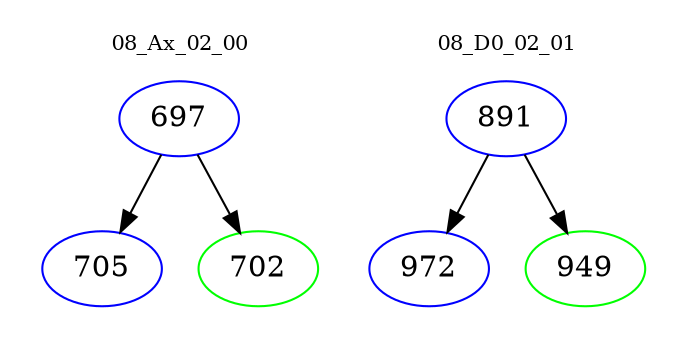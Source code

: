digraph{
subgraph cluster_0 {
color = white
label = "08_Ax_02_00";
fontsize=10;
T0_697 [label="697", color="blue"]
T0_697 -> T0_705 [color="black"]
T0_705 [label="705", color="blue"]
T0_697 -> T0_702 [color="black"]
T0_702 [label="702", color="green"]
}
subgraph cluster_1 {
color = white
label = "08_D0_02_01";
fontsize=10;
T1_891 [label="891", color="blue"]
T1_891 -> T1_972 [color="black"]
T1_972 [label="972", color="blue"]
T1_891 -> T1_949 [color="black"]
T1_949 [label="949", color="green"]
}
}
